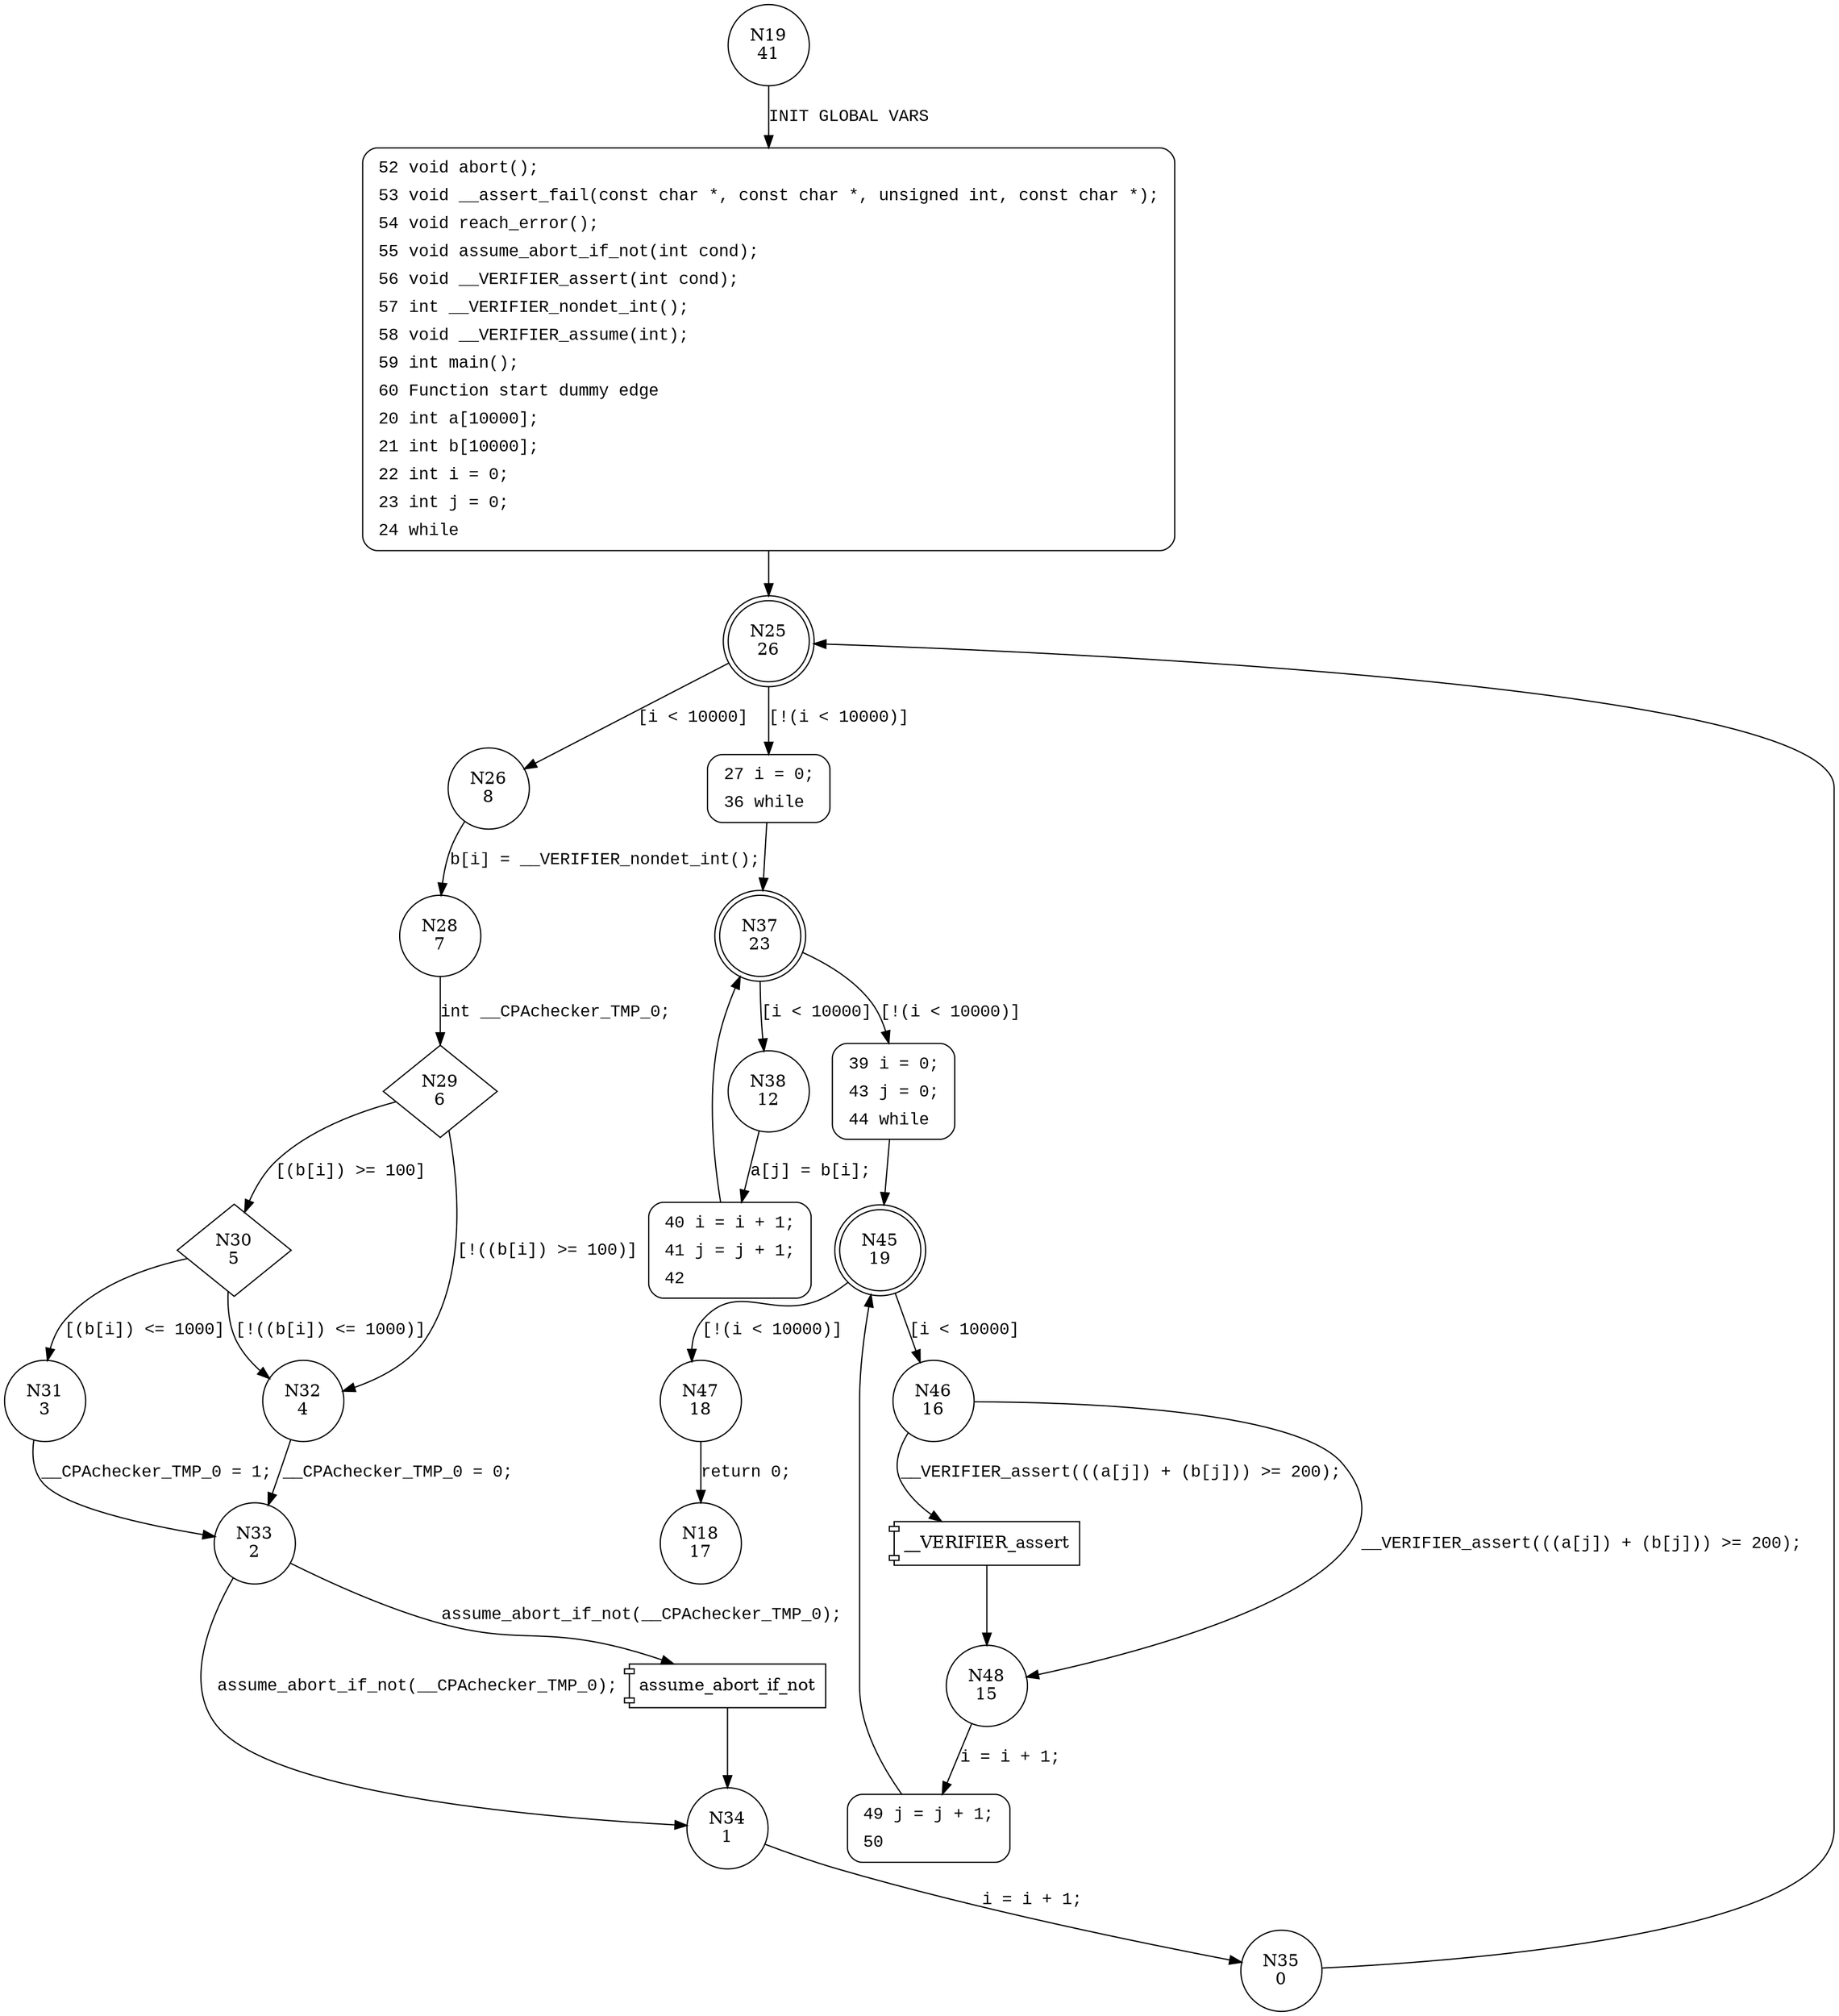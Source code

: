 digraph main {
19 [shape="circle" label="N19\n41"]
52 [shape="circle" label="N52\n40"]
25 [shape="doublecircle" label="N25\n26"]
26 [shape="circle" label="N26\n8"]
27 [shape="circle" label="N27\n25"]
37 [shape="doublecircle" label="N37\n23"]
38 [shape="circle" label="N38\n12"]
39 [shape="circle" label="N39\n22"]
45 [shape="doublecircle" label="N45\n19"]
46 [shape="circle" label="N46\n16"]
47 [shape="circle" label="N47\n18"]
48 [shape="circle" label="N48\n15"]
49 [shape="circle" label="N49\n14"]
40 [shape="circle" label="N40\n11"]
28 [shape="circle" label="N28\n7"]
29 [shape="diamond" label="N29\n6"]
30 [shape="diamond" label="N30\n5"]
32 [shape="circle" label="N32\n4"]
33 [shape="circle" label="N33\n2"]
34 [shape="circle" label="N34\n1"]
35 [shape="circle" label="N35\n0"]
31 [shape="circle" label="N31\n3"]
18 [shape="circle" label="N18\n17"]
52 [style="filled,bold" penwidth="1" fillcolor="white" fontname="Courier New" shape="Mrecord" label=<<table border="0" cellborder="0" cellpadding="3" bgcolor="white"><tr><td align="right">52</td><td align="left">void abort();</td></tr><tr><td align="right">53</td><td align="left">void __assert_fail(const char *, const char *, unsigned int, const char *);</td></tr><tr><td align="right">54</td><td align="left">void reach_error();</td></tr><tr><td align="right">55</td><td align="left">void assume_abort_if_not(int cond);</td></tr><tr><td align="right">56</td><td align="left">void __VERIFIER_assert(int cond);</td></tr><tr><td align="right">57</td><td align="left">int __VERIFIER_nondet_int();</td></tr><tr><td align="right">58</td><td align="left">void __VERIFIER_assume(int);</td></tr><tr><td align="right">59</td><td align="left">int main();</td></tr><tr><td align="right">60</td><td align="left">Function start dummy edge</td></tr><tr><td align="right">20</td><td align="left">int a[10000];</td></tr><tr><td align="right">21</td><td align="left">int b[10000];</td></tr><tr><td align="right">22</td><td align="left">int i = 0;</td></tr><tr><td align="right">23</td><td align="left">int j = 0;</td></tr><tr><td align="right">24</td><td align="left">while</td></tr></table>>]
52 -> 25[label=""]
27 [style="filled,bold" penwidth="1" fillcolor="white" fontname="Courier New" shape="Mrecord" label=<<table border="0" cellborder="0" cellpadding="3" bgcolor="white"><tr><td align="right">27</td><td align="left">i = 0;</td></tr><tr><td align="right">36</td><td align="left">while</td></tr></table>>]
27 -> 37[label=""]
39 [style="filled,bold" penwidth="1" fillcolor="white" fontname="Courier New" shape="Mrecord" label=<<table border="0" cellborder="0" cellpadding="3" bgcolor="white"><tr><td align="right">39</td><td align="left">i = 0;</td></tr><tr><td align="right">43</td><td align="left">j = 0;</td></tr><tr><td align="right">44</td><td align="left">while</td></tr></table>>]
39 -> 45[label=""]
49 [style="filled,bold" penwidth="1" fillcolor="white" fontname="Courier New" shape="Mrecord" label=<<table border="0" cellborder="0" cellpadding="3" bgcolor="white"><tr><td align="right">49</td><td align="left">j = j + 1;</td></tr><tr><td align="right">50</td><td align="left"></td></tr></table>>]
49 -> 45[label=""]
40 [style="filled,bold" penwidth="1" fillcolor="white" fontname="Courier New" shape="Mrecord" label=<<table border="0" cellborder="0" cellpadding="3" bgcolor="white"><tr><td align="right">40</td><td align="left">i = i + 1;</td></tr><tr><td align="right">41</td><td align="left">j = j + 1;</td></tr><tr><td align="right">42</td><td align="left"></td></tr></table>>]
40 -> 37[label=""]
19 -> 52 [label="INIT GLOBAL VARS" fontname="Courier New"]
25 -> 26 [label="[i < 10000]" fontname="Courier New"]
25 -> 27 [label="[!(i < 10000)]" fontname="Courier New"]
37 -> 38 [label="[i < 10000]" fontname="Courier New"]
37 -> 39 [label="[!(i < 10000)]" fontname="Courier New"]
45 -> 46 [label="[i < 10000]" fontname="Courier New"]
45 -> 47 [label="[!(i < 10000)]" fontname="Courier New"]
100001 [shape="component" label="__VERIFIER_assert"]
46 -> 100001 [label="__VERIFIER_assert(((a[j]) + (b[j])) >= 200);" fontname="Courier New"]
100001 -> 48 [label="" fontname="Courier New"]
46 -> 48 [label="__VERIFIER_assert(((a[j]) + (b[j])) >= 200);" fontname="Courier New"]
48 -> 49 [label="i = i + 1;" fontname="Courier New"]
38 -> 40 [label="a[j] = b[i];" fontname="Courier New"]
26 -> 28 [label="b[i] = __VERIFIER_nondet_int();" fontname="Courier New"]
29 -> 30 [label="[(b[i]) >= 100]" fontname="Courier New"]
29 -> 32 [label="[!((b[i]) >= 100)]" fontname="Courier New"]
32 -> 33 [label="__CPAchecker_TMP_0 = 0;" fontname="Courier New"]
100002 [shape="component" label="assume_abort_if_not"]
33 -> 100002 [label="assume_abort_if_not(__CPAchecker_TMP_0);" fontname="Courier New"]
100002 -> 34 [label="" fontname="Courier New"]
33 -> 34 [label="assume_abort_if_not(__CPAchecker_TMP_0);" fontname="Courier New"]
34 -> 35 [label="i = i + 1;" fontname="Courier New"]
30 -> 31 [label="[(b[i]) <= 1000]" fontname="Courier New"]
30 -> 32 [label="[!((b[i]) <= 1000)]" fontname="Courier New"]
47 -> 18 [label="return 0;" fontname="Courier New"]
28 -> 29 [label="int __CPAchecker_TMP_0;" fontname="Courier New"]
35 -> 25 [label="" fontname="Courier New"]
31 -> 33 [label="__CPAchecker_TMP_0 = 1;" fontname="Courier New"]
}